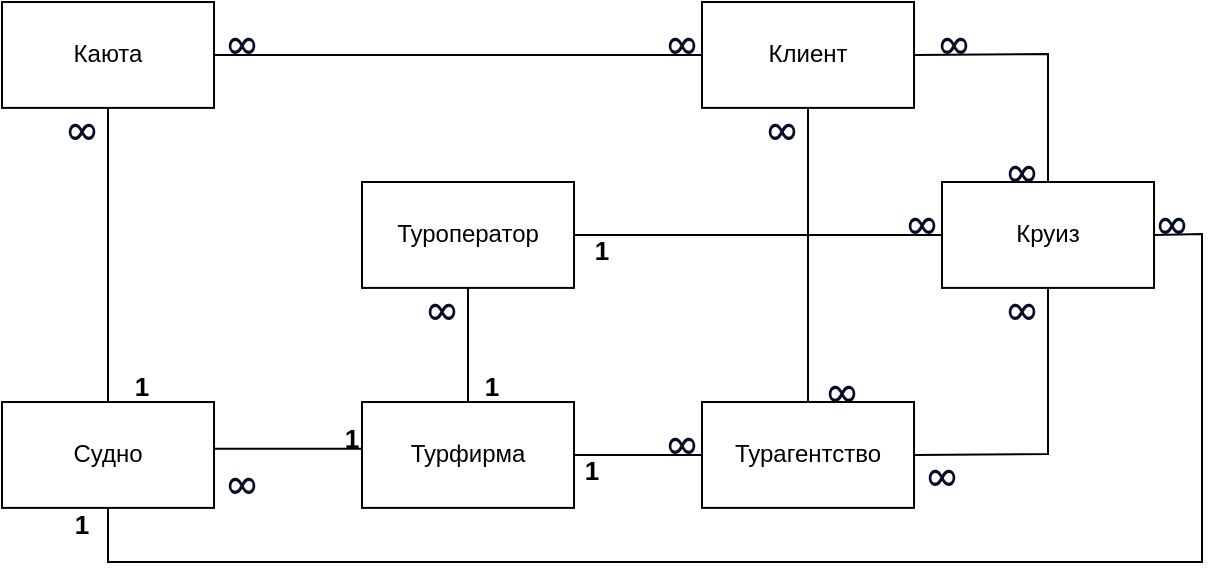 <mxfile version="26.2.13">
  <diagram name="Страница — 1" id="E5subSw0p0QwKP9lKBTp">
    <mxGraphModel dx="948" dy="652" grid="1" gridSize="10" guides="1" tooltips="1" connect="1" arrows="1" fold="1" page="1" pageScale="1" pageWidth="1169" pageHeight="827" math="0" shadow="0">
      <root>
        <mxCell id="0" />
        <mxCell id="1" parent="0" />
        <mxCell id="m_DwPPS8RTgaah9K2X0W-1" value="Каюта" style="rounded=0;whiteSpace=wrap;html=1;" parent="1" vertex="1">
          <mxGeometry x="139.997" y="250.004" width="106.019" height="52.941" as="geometry" />
        </mxCell>
        <mxCell id="m_DwPPS8RTgaah9K2X0W-2" value="Круиз" style="rounded=0;whiteSpace=wrap;html=1;" parent="1" vertex="1">
          <mxGeometry x="609.997" y="340.004" width="106.019" height="52.941" as="geometry" />
        </mxCell>
        <mxCell id="m_DwPPS8RTgaah9K2X0W-4" value="Клиент" style="rounded=0;whiteSpace=wrap;html=1;" parent="1" vertex="1">
          <mxGeometry x="489.997" y="250.004" width="106.019" height="52.941" as="geometry" />
        </mxCell>
        <mxCell id="m_DwPPS8RTgaah9K2X0W-5" value="Турфирма" style="rounded=0;whiteSpace=wrap;html=1;" parent="1" vertex="1">
          <mxGeometry x="319.997" y="450.004" width="106.019" height="52.941" as="geometry" />
        </mxCell>
        <mxCell id="m_DwPPS8RTgaah9K2X0W-6" value="Туроператор" style="rounded=0;whiteSpace=wrap;html=1;" parent="1" vertex="1">
          <mxGeometry x="319.997" y="340.004" width="106.019" height="52.941" as="geometry" />
        </mxCell>
        <mxCell id="m_DwPPS8RTgaah9K2X0W-7" value="Судно" style="rounded=0;whiteSpace=wrap;html=1;" parent="1" vertex="1">
          <mxGeometry x="139.997" y="450.004" width="106.019" height="52.941" as="geometry" />
        </mxCell>
        <mxCell id="m_DwPPS8RTgaah9K2X0W-8" value="Турагентство" style="rounded=0;whiteSpace=wrap;html=1;" parent="1" vertex="1">
          <mxGeometry x="489.997" y="450.004" width="106.019" height="52.941" as="geometry" />
        </mxCell>
        <mxCell id="m_DwPPS8RTgaah9K2X0W-28" value="" style="endArrow=none;html=1;rounded=0;entryX=0;entryY=0.5;entryDx=0;entryDy=0;exitX=1;exitY=0.5;exitDx=0;exitDy=0;" parent="1" source="m_DwPPS8RTgaah9K2X0W-1" target="m_DwPPS8RTgaah9K2X0W-4" edge="1">
          <mxGeometry width="50" height="50" relative="1" as="geometry">
            <mxPoint x="460" y="360" as="sourcePoint" />
            <mxPoint x="510" y="310" as="targetPoint" />
          </mxGeometry>
        </mxCell>
        <mxCell id="m_DwPPS8RTgaah9K2X0W-30" value="" style="endArrow=none;html=1;rounded=0;exitX=1;exitY=0.5;exitDx=0;exitDy=0;entryX=0;entryY=0.5;entryDx=0;entryDy=0;" parent="1" source="m_DwPPS8RTgaah9K2X0W-6" target="m_DwPPS8RTgaah9K2X0W-2" edge="1">
          <mxGeometry width="50" height="50" relative="1" as="geometry">
            <mxPoint x="460" y="360" as="sourcePoint" />
            <mxPoint x="510" y="310" as="targetPoint" />
          </mxGeometry>
        </mxCell>
        <mxCell id="m_DwPPS8RTgaah9K2X0W-31" value="" style="endArrow=none;html=1;rounded=0;entryX=0.5;entryY=1;entryDx=0;entryDy=0;exitX=0.5;exitY=0;exitDx=0;exitDy=0;" parent="1" source="m_DwPPS8RTgaah9K2X0W-7" target="m_DwPPS8RTgaah9K2X0W-1" edge="1">
          <mxGeometry width="50" height="50" relative="1" as="geometry">
            <mxPoint x="150" y="391.47" as="sourcePoint" />
            <mxPoint x="200" y="341.47" as="targetPoint" />
          </mxGeometry>
        </mxCell>
        <mxCell id="m_DwPPS8RTgaah9K2X0W-32" value="" style="endArrow=none;html=1;rounded=0;exitX=1;exitY=0.5;exitDx=0;exitDy=0;entryX=0;entryY=0.5;entryDx=0;entryDy=0;" parent="1" edge="1">
          <mxGeometry width="50" height="50" relative="1" as="geometry">
            <mxPoint x="246.017" y="473.414" as="sourcePoint" />
            <mxPoint x="319.997" y="473.414" as="targetPoint" />
          </mxGeometry>
        </mxCell>
        <mxCell id="m_DwPPS8RTgaah9K2X0W-33" value="" style="endArrow=none;html=1;rounded=0;exitX=0.5;exitY=0;exitDx=0;exitDy=0;entryX=0.5;entryY=1;entryDx=0;entryDy=0;" parent="1" source="m_DwPPS8RTgaah9K2X0W-5" target="m_DwPPS8RTgaah9K2X0W-6" edge="1">
          <mxGeometry width="50" height="50" relative="1" as="geometry">
            <mxPoint x="330" y="561" as="sourcePoint" />
            <mxPoint x="340" y="400" as="targetPoint" />
          </mxGeometry>
        </mxCell>
        <mxCell id="m_DwPPS8RTgaah9K2X0W-34" value="" style="endArrow=none;html=1;rounded=0;exitX=1;exitY=0.5;exitDx=0;exitDy=0;entryX=0;entryY=0.5;entryDx=0;entryDy=0;" parent="1" source="m_DwPPS8RTgaah9K2X0W-5" target="m_DwPPS8RTgaah9K2X0W-8" edge="1">
          <mxGeometry width="50" height="50" relative="1" as="geometry">
            <mxPoint x="460" y="360" as="sourcePoint" />
            <mxPoint x="510" y="310" as="targetPoint" />
          </mxGeometry>
        </mxCell>
        <mxCell id="m_DwPPS8RTgaah9K2X0W-35" value="" style="endArrow=none;html=1;rounded=0;entryX=0.5;entryY=1;entryDx=0;entryDy=0;exitX=0.5;exitY=0;exitDx=0;exitDy=0;" parent="1" source="m_DwPPS8RTgaah9K2X0W-8" target="m_DwPPS8RTgaah9K2X0W-4" edge="1">
          <mxGeometry width="50" height="50" relative="1" as="geometry">
            <mxPoint x="460" y="450" as="sourcePoint" />
            <mxPoint x="510" y="400" as="targetPoint" />
          </mxGeometry>
        </mxCell>
        <mxCell id="m_DwPPS8RTgaah9K2X0W-36" value="" style="endArrow=none;html=1;rounded=0;entryX=1;entryY=0.5;entryDx=0;entryDy=0;exitX=0.5;exitY=0;exitDx=0;exitDy=0;" parent="1" source="m_DwPPS8RTgaah9K2X0W-2" target="m_DwPPS8RTgaah9K2X0W-4" edge="1">
          <mxGeometry width="50" height="50" relative="1" as="geometry">
            <mxPoint x="460" y="360" as="sourcePoint" />
            <mxPoint x="510" y="310" as="targetPoint" />
            <Array as="points">
              <mxPoint x="663" y="276" />
            </Array>
          </mxGeometry>
        </mxCell>
        <mxCell id="m_DwPPS8RTgaah9K2X0W-39" value="" style="endArrow=none;html=1;rounded=0;exitX=0.5;exitY=1;exitDx=0;exitDy=0;entryX=1;entryY=0.5;entryDx=0;entryDy=0;" parent="1" source="m_DwPPS8RTgaah9K2X0W-2" target="m_DwPPS8RTgaah9K2X0W-8" edge="1">
          <mxGeometry width="50" height="50" relative="1" as="geometry">
            <mxPoint x="690" y="486" as="sourcePoint" />
            <mxPoint x="663" y="470" as="targetPoint" />
            <Array as="points">
              <mxPoint x="663" y="476" />
            </Array>
          </mxGeometry>
        </mxCell>
        <mxCell id="m_DwPPS8RTgaah9K2X0W-44" value="&lt;b&gt;&lt;font style=&quot;font-size: 13px;&quot;&gt;1&lt;/font&gt;&lt;/b&gt;" style="text;html=1;align=center;verticalAlign=middle;whiteSpace=wrap;rounded=0;" parent="1" vertex="1">
          <mxGeometry x="190" y="434" width="40" height="16" as="geometry" />
        </mxCell>
        <mxCell id="m_DwPPS8RTgaah9K2X0W-45" value="&lt;div style=&quot;text-align: center;&quot;&gt;&lt;span style=&quot;color: rgb(4, 12, 40); font-family: &amp;quot;Google Sans&amp;quot;, &amp;quot;Helvetica Neue&amp;quot;, sans-serif; font-size: 20px; text-align: start;&quot;&gt;∞&lt;/span&gt;&lt;/div&gt;" style="text;html=1;align=center;verticalAlign=middle;whiteSpace=wrap;rounded=0;" parent="1" vertex="1">
          <mxGeometry x="160" y="302.94" width="40" height="16" as="geometry" />
        </mxCell>
        <mxCell id="m_DwPPS8RTgaah9K2X0W-46" value="&lt;div style=&quot;text-align: center;&quot;&gt;&lt;span style=&quot;color: rgb(4, 12, 40); font-family: &amp;quot;Google Sans&amp;quot;, &amp;quot;Helvetica Neue&amp;quot;, sans-serif; font-size: 20px; text-align: start;&quot;&gt;∞&lt;/span&gt;&lt;/div&gt;" style="text;html=1;align=center;verticalAlign=middle;whiteSpace=wrap;rounded=0;" parent="1" vertex="1">
          <mxGeometry x="240" y="480" width="40" height="16" as="geometry" />
        </mxCell>
        <mxCell id="m_DwPPS8RTgaah9K2X0W-50" value="&lt;div style=&quot;text-align: center;&quot;&gt;&lt;span style=&quot;color: rgb(4, 12, 40); font-family: &amp;quot;Google Sans&amp;quot;, &amp;quot;Helvetica Neue&amp;quot;, sans-serif; font-size: 20px; text-align: start;&quot;&gt;∞&lt;/span&gt;&lt;/div&gt;" style="text;html=1;align=center;verticalAlign=middle;whiteSpace=wrap;rounded=0;" parent="1" vertex="1">
          <mxGeometry x="340" y="392.94" width="40" height="16" as="geometry" />
        </mxCell>
        <mxCell id="m_DwPPS8RTgaah9K2X0W-51" value="&lt;div style=&quot;text-align: center;&quot;&gt;&lt;span style=&quot;color: rgb(4, 12, 40); font-family: &amp;quot;Google Sans&amp;quot;, &amp;quot;Helvetica Neue&amp;quot;, sans-serif; font-size: 20px; text-align: start;&quot;&gt;∞&lt;/span&gt;&lt;/div&gt;" style="text;html=1;align=center;verticalAlign=middle;whiteSpace=wrap;rounded=0;" parent="1" vertex="1">
          <mxGeometry x="460" y="460" width="40" height="16" as="geometry" />
        </mxCell>
        <mxCell id="m_DwPPS8RTgaah9K2X0W-54" value="&lt;div style=&quot;text-align: center;&quot;&gt;&lt;span style=&quot;color: rgb(4, 12, 40); font-family: &amp;quot;Google Sans&amp;quot;, &amp;quot;Helvetica Neue&amp;quot;, sans-serif; font-size: 20px; text-align: start;&quot;&gt;∞&lt;/span&gt;&lt;/div&gt;" style="text;html=1;align=center;verticalAlign=middle;whiteSpace=wrap;rounded=0;" parent="1" vertex="1">
          <mxGeometry x="630" y="392.94" width="40" height="16" as="geometry" />
        </mxCell>
        <mxCell id="m_DwPPS8RTgaah9K2X0W-55" value="&lt;div style=&quot;text-align: center;&quot;&gt;&lt;span style=&quot;color: rgb(4, 12, 40); font-family: &amp;quot;Google Sans&amp;quot;, &amp;quot;Helvetica Neue&amp;quot;, sans-serif; font-size: 20px; text-align: start;&quot;&gt;∞&lt;/span&gt;&lt;/div&gt;" style="text;html=1;align=center;verticalAlign=middle;whiteSpace=wrap;rounded=0;" parent="1" vertex="1">
          <mxGeometry x="590" y="476" width="40" height="16" as="geometry" />
        </mxCell>
        <mxCell id="m_DwPPS8RTgaah9K2X0W-57" value="&lt;div style=&quot;text-align: center;&quot;&gt;&lt;span style=&quot;color: rgb(4, 12, 40); font-family: &amp;quot;Google Sans&amp;quot;, &amp;quot;Helvetica Neue&amp;quot;, sans-serif; font-size: 20px; text-align: start;&quot;&gt;∞&lt;/span&gt;&lt;/div&gt;" style="text;html=1;align=center;verticalAlign=middle;whiteSpace=wrap;rounded=0;" parent="1" vertex="1">
          <mxGeometry x="596.02" y="260" width="40" height="16" as="geometry" />
        </mxCell>
        <mxCell id="m_DwPPS8RTgaah9K2X0W-62" value="&lt;div style=&quot;text-align: center;&quot;&gt;&lt;span style=&quot;color: rgb(4, 12, 40); font-family: &amp;quot;Google Sans&amp;quot;, &amp;quot;Helvetica Neue&amp;quot;, sans-serif; font-size: 20px; text-align: start;&quot;&gt;∞&lt;/span&gt;&lt;/div&gt;" style="text;html=1;align=center;verticalAlign=middle;whiteSpace=wrap;rounded=0;" parent="1" vertex="1">
          <mxGeometry x="580" y="350" width="40" height="16" as="geometry" />
        </mxCell>
        <mxCell id="m_DwPPS8RTgaah9K2X0W-64" value="&lt;b&gt;&lt;font style=&quot;font-size: 13px;&quot;&gt;1&lt;/font&gt;&lt;/b&gt;" style="text;html=1;align=center;verticalAlign=middle;whiteSpace=wrap;rounded=0;" parent="1" vertex="1">
          <mxGeometry x="420" y="366" width="40" height="16" as="geometry" />
        </mxCell>
        <mxCell id="m_DwPPS8RTgaah9K2X0W-72" value="&lt;div style=&quot;text-align: center;&quot;&gt;&lt;span style=&quot;color: rgb(4, 12, 40); font-family: &amp;quot;Google Sans&amp;quot;, &amp;quot;Helvetica Neue&amp;quot;, sans-serif; font-size: 20px; text-align: start;&quot;&gt;∞&lt;/span&gt;&lt;/div&gt;" style="text;html=1;align=center;verticalAlign=middle;whiteSpace=wrap;rounded=0;" parent="1" vertex="1">
          <mxGeometry x="540" y="434" width="40" height="16" as="geometry" />
        </mxCell>
        <mxCell id="m_DwPPS8RTgaah9K2X0W-73" value="&lt;div style=&quot;text-align: center;&quot;&gt;&lt;span style=&quot;color: rgb(4, 12, 40); font-family: &amp;quot;Google Sans&amp;quot;, &amp;quot;Helvetica Neue&amp;quot;, sans-serif; font-size: 20px; text-align: start;&quot;&gt;∞&lt;/span&gt;&lt;/div&gt;" style="text;html=1;align=center;verticalAlign=middle;whiteSpace=wrap;rounded=0;" parent="1" vertex="1">
          <mxGeometry x="510" y="302.94" width="40" height="16" as="geometry" />
        </mxCell>
        <mxCell id="m_DwPPS8RTgaah9K2X0W-74" value="&lt;div style=&quot;text-align: center;&quot;&gt;&lt;span style=&quot;color: rgb(4, 12, 40); font-family: &amp;quot;Google Sans&amp;quot;, &amp;quot;Helvetica Neue&amp;quot;, sans-serif; font-size: 20px; text-align: start;&quot;&gt;∞&lt;/span&gt;&lt;/div&gt;" style="text;html=1;align=center;verticalAlign=middle;whiteSpace=wrap;rounded=0;" parent="1" vertex="1">
          <mxGeometry x="460" y="260" width="40" height="16" as="geometry" />
        </mxCell>
        <mxCell id="0imAs8hVlUWNmFafiC3m-3" value="&lt;b&gt;&lt;font style=&quot;font-size: 13px;&quot;&gt;1&lt;/font&gt;&lt;/b&gt;" style="text;html=1;align=center;verticalAlign=middle;whiteSpace=wrap;rounded=0;" parent="1" vertex="1">
          <mxGeometry x="420" y="476" width="30" height="16" as="geometry" />
        </mxCell>
        <mxCell id="0imAs8hVlUWNmFafiC3m-4" value="&lt;b&gt;&lt;font style=&quot;font-size: 13px;&quot;&gt;1&lt;/font&gt;&lt;/b&gt;" style="text;html=1;align=center;verticalAlign=middle;whiteSpace=wrap;rounded=0;" parent="1" vertex="1">
          <mxGeometry x="370" y="434" width="30" height="16" as="geometry" />
        </mxCell>
        <mxCell id="KD8SGPdgerGIQWxkhjE6-2" value="&lt;b&gt;&lt;font style=&quot;font-size: 13px;&quot;&gt;1&lt;/font&gt;&lt;/b&gt;" style="text;html=1;align=center;verticalAlign=middle;whiteSpace=wrap;rounded=0;" vertex="1" parent="1">
          <mxGeometry x="300" y="460" width="30" height="16" as="geometry" />
        </mxCell>
        <mxCell id="KD8SGPdgerGIQWxkhjE6-3" value="" style="endArrow=none;html=1;rounded=0;entryX=0.5;entryY=1;entryDx=0;entryDy=0;exitX=1;exitY=0.5;exitDx=0;exitDy=0;" edge="1" parent="1" source="m_DwPPS8RTgaah9K2X0W-2" target="m_DwPPS8RTgaah9K2X0W-7">
          <mxGeometry width="50" height="50" relative="1" as="geometry">
            <mxPoint x="750" y="530" as="sourcePoint" />
            <mxPoint x="230" y="540" as="targetPoint" />
            <Array as="points">
              <mxPoint x="740" y="366" />
              <mxPoint x="740" y="530" />
              <mxPoint x="193" y="530" />
            </Array>
          </mxGeometry>
        </mxCell>
        <mxCell id="KD8SGPdgerGIQWxkhjE6-4" value="&lt;b&gt;&lt;font style=&quot;font-size: 13px;&quot;&gt;1&lt;/font&gt;&lt;/b&gt;" style="text;html=1;align=center;verticalAlign=middle;whiteSpace=wrap;rounded=0;" vertex="1" parent="1">
          <mxGeometry x="160" y="502.94" width="40" height="16" as="geometry" />
        </mxCell>
        <mxCell id="KD8SGPdgerGIQWxkhjE6-5" value="&lt;div style=&quot;text-align: center;&quot;&gt;&lt;span style=&quot;color: rgb(4, 12, 40); font-family: &amp;quot;Google Sans&amp;quot;, &amp;quot;Helvetica Neue&amp;quot;, sans-serif; font-size: 20px; text-align: start;&quot;&gt;∞&lt;/span&gt;&lt;/div&gt;" style="text;html=1;align=center;verticalAlign=middle;whiteSpace=wrap;rounded=0;" vertex="1" parent="1">
          <mxGeometry x="710" y="350" width="30" height="16" as="geometry" />
        </mxCell>
        <mxCell id="KD8SGPdgerGIQWxkhjE6-8" value="&lt;div style=&quot;text-align: center;&quot;&gt;&lt;span style=&quot;color: rgb(4, 12, 40); font-family: &amp;quot;Google Sans&amp;quot;, &amp;quot;Helvetica Neue&amp;quot;, sans-serif; font-size: 20px; text-align: start;&quot;&gt;∞&lt;/span&gt;&lt;/div&gt;" style="text;html=1;align=center;verticalAlign=middle;whiteSpace=wrap;rounded=0;" vertex="1" parent="1">
          <mxGeometry x="635" y="324" width="30" height="16" as="geometry" />
        </mxCell>
        <mxCell id="KD8SGPdgerGIQWxkhjE6-12" value="&lt;div style=&quot;text-align: center;&quot;&gt;&lt;span style=&quot;color: rgb(4, 12, 40); font-family: &amp;quot;Google Sans&amp;quot;, &amp;quot;Helvetica Neue&amp;quot;, sans-serif; font-size: 20px; text-align: start;&quot;&gt;∞&lt;/span&gt;&lt;/div&gt;" style="text;html=1;align=center;verticalAlign=middle;whiteSpace=wrap;rounded=0;" vertex="1" parent="1">
          <mxGeometry x="240" y="260" width="40" height="16" as="geometry" />
        </mxCell>
      </root>
    </mxGraphModel>
  </diagram>
</mxfile>
